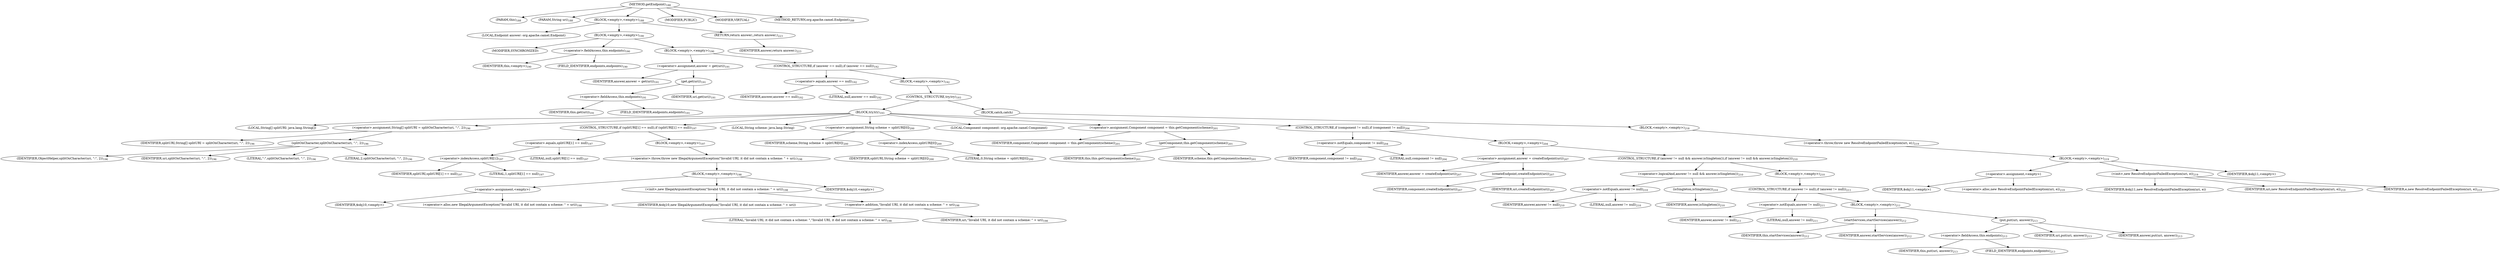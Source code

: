 digraph "getEndpoint" {  
"447" [label = <(METHOD,getEndpoint)<SUB>188</SUB>> ]
"21" [label = <(PARAM,this)<SUB>188</SUB>> ]
"448" [label = <(PARAM,String uri)<SUB>188</SUB>> ]
"449" [label = <(BLOCK,&lt;empty&gt;,&lt;empty&gt;)<SUB>188</SUB>> ]
"450" [label = <(LOCAL,Endpoint answer: org.apache.camel.Endpoint)> ]
"451" [label = <(BLOCK,&lt;empty&gt;,&lt;empty&gt;)<SUB>190</SUB>> ]
"452" [label = <(MODIFIER,SYNCHRONIZED)> ]
"453" [label = <(&lt;operator&gt;.fieldAccess,this.endpoints)<SUB>190</SUB>> ]
"454" [label = <(IDENTIFIER,this,&lt;empty&gt;)<SUB>190</SUB>> ]
"455" [label = <(FIELD_IDENTIFIER,endpoints,endpoints)<SUB>190</SUB>> ]
"456" [label = <(BLOCK,&lt;empty&gt;,&lt;empty&gt;)<SUB>190</SUB>> ]
"457" [label = <(&lt;operator&gt;.assignment,answer = get(uri))<SUB>191</SUB>> ]
"458" [label = <(IDENTIFIER,answer,answer = get(uri))<SUB>191</SUB>> ]
"459" [label = <(get,get(uri))<SUB>191</SUB>> ]
"460" [label = <(&lt;operator&gt;.fieldAccess,this.endpoints)<SUB>191</SUB>> ]
"461" [label = <(IDENTIFIER,this,get(uri))<SUB>191</SUB>> ]
"462" [label = <(FIELD_IDENTIFIER,endpoints,endpoints)<SUB>191</SUB>> ]
"463" [label = <(IDENTIFIER,uri,get(uri))<SUB>191</SUB>> ]
"464" [label = <(CONTROL_STRUCTURE,if (answer == null),if (answer == null))<SUB>192</SUB>> ]
"465" [label = <(&lt;operator&gt;.equals,answer == null)<SUB>192</SUB>> ]
"466" [label = <(IDENTIFIER,answer,answer == null)<SUB>192</SUB>> ]
"467" [label = <(LITERAL,null,answer == null)<SUB>192</SUB>> ]
"468" [label = <(BLOCK,&lt;empty&gt;,&lt;empty&gt;)<SUB>192</SUB>> ]
"469" [label = <(CONTROL_STRUCTURE,try,try)<SUB>193</SUB>> ]
"470" [label = <(BLOCK,try,try)<SUB>193</SUB>> ]
"471" [label = <(LOCAL,String[] splitURI: java.lang.String[])> ]
"472" [label = <(&lt;operator&gt;.assignment,String[] splitURI = splitOnCharacter(uri, &quot;:&quot;, 2))<SUB>196</SUB>> ]
"473" [label = <(IDENTIFIER,splitURI,String[] splitURI = splitOnCharacter(uri, &quot;:&quot;, 2))<SUB>196</SUB>> ]
"474" [label = <(splitOnCharacter,splitOnCharacter(uri, &quot;:&quot;, 2))<SUB>196</SUB>> ]
"475" [label = <(IDENTIFIER,ObjectHelper,splitOnCharacter(uri, &quot;:&quot;, 2))<SUB>196</SUB>> ]
"476" [label = <(IDENTIFIER,uri,splitOnCharacter(uri, &quot;:&quot;, 2))<SUB>196</SUB>> ]
"477" [label = <(LITERAL,&quot;:&quot;,splitOnCharacter(uri, &quot;:&quot;, 2))<SUB>196</SUB>> ]
"478" [label = <(LITERAL,2,splitOnCharacter(uri, &quot;:&quot;, 2))<SUB>196</SUB>> ]
"479" [label = <(CONTROL_STRUCTURE,if (splitURI[1] == null),if (splitURI[1] == null))<SUB>197</SUB>> ]
"480" [label = <(&lt;operator&gt;.equals,splitURI[1] == null)<SUB>197</SUB>> ]
"481" [label = <(&lt;operator&gt;.indexAccess,splitURI[1])<SUB>197</SUB>> ]
"482" [label = <(IDENTIFIER,splitURI,splitURI[1] == null)<SUB>197</SUB>> ]
"483" [label = <(LITERAL,1,splitURI[1] == null)<SUB>197</SUB>> ]
"484" [label = <(LITERAL,null,splitURI[1] == null)<SUB>197</SUB>> ]
"485" [label = <(BLOCK,&lt;empty&gt;,&lt;empty&gt;)<SUB>197</SUB>> ]
"486" [label = <(&lt;operator&gt;.throw,throw new IllegalArgumentException(&quot;Invalid URI, it did not contain a scheme: &quot; + uri);)<SUB>198</SUB>> ]
"487" [label = <(BLOCK,&lt;empty&gt;,&lt;empty&gt;)<SUB>198</SUB>> ]
"488" [label = <(&lt;operator&gt;.assignment,&lt;empty&gt;)> ]
"489" [label = <(IDENTIFIER,$obj10,&lt;empty&gt;)> ]
"490" [label = <(&lt;operator&gt;.alloc,new IllegalArgumentException(&quot;Invalid URI, it did not contain a scheme: &quot; + uri))<SUB>198</SUB>> ]
"491" [label = <(&lt;init&gt;,new IllegalArgumentException(&quot;Invalid URI, it did not contain a scheme: &quot; + uri))<SUB>198</SUB>> ]
"492" [label = <(IDENTIFIER,$obj10,new IllegalArgumentException(&quot;Invalid URI, it did not contain a scheme: &quot; + uri))> ]
"493" [label = <(&lt;operator&gt;.addition,&quot;Invalid URI, it did not contain a scheme: &quot; + uri)<SUB>198</SUB>> ]
"494" [label = <(LITERAL,&quot;Invalid URI, it did not contain a scheme: &quot;,&quot;Invalid URI, it did not contain a scheme: &quot; + uri)<SUB>198</SUB>> ]
"495" [label = <(IDENTIFIER,uri,&quot;Invalid URI, it did not contain a scheme: &quot; + uri)<SUB>198</SUB>> ]
"496" [label = <(IDENTIFIER,$obj10,&lt;empty&gt;)> ]
"497" [label = <(LOCAL,String scheme: java.lang.String)> ]
"498" [label = <(&lt;operator&gt;.assignment,String scheme = splitURI[0])<SUB>200</SUB>> ]
"499" [label = <(IDENTIFIER,scheme,String scheme = splitURI[0])<SUB>200</SUB>> ]
"500" [label = <(&lt;operator&gt;.indexAccess,splitURI[0])<SUB>200</SUB>> ]
"501" [label = <(IDENTIFIER,splitURI,String scheme = splitURI[0])<SUB>200</SUB>> ]
"502" [label = <(LITERAL,0,String scheme = splitURI[0])<SUB>200</SUB>> ]
"503" [label = <(LOCAL,Component component: org.apache.camel.Component)> ]
"504" [label = <(&lt;operator&gt;.assignment,Component component = this.getComponent(scheme))<SUB>201</SUB>> ]
"505" [label = <(IDENTIFIER,component,Component component = this.getComponent(scheme))<SUB>201</SUB>> ]
"506" [label = <(getComponent,this.getComponent(scheme))<SUB>201</SUB>> ]
"20" [label = <(IDENTIFIER,this,this.getComponent(scheme))<SUB>201</SUB>> ]
"507" [label = <(IDENTIFIER,scheme,this.getComponent(scheme))<SUB>201</SUB>> ]
"508" [label = <(CONTROL_STRUCTURE,if (component != null),if (component != null))<SUB>204</SUB>> ]
"509" [label = <(&lt;operator&gt;.notEquals,component != null)<SUB>204</SUB>> ]
"510" [label = <(IDENTIFIER,component,component != null)<SUB>204</SUB>> ]
"511" [label = <(LITERAL,null,component != null)<SUB>204</SUB>> ]
"512" [label = <(BLOCK,&lt;empty&gt;,&lt;empty&gt;)<SUB>204</SUB>> ]
"513" [label = <(&lt;operator&gt;.assignment,answer = createEndpoint(uri))<SUB>207</SUB>> ]
"514" [label = <(IDENTIFIER,answer,answer = createEndpoint(uri))<SUB>207</SUB>> ]
"515" [label = <(createEndpoint,createEndpoint(uri))<SUB>207</SUB>> ]
"516" [label = <(IDENTIFIER,component,createEndpoint(uri))<SUB>207</SUB>> ]
"517" [label = <(IDENTIFIER,uri,createEndpoint(uri))<SUB>207</SUB>> ]
"518" [label = <(CONTROL_STRUCTURE,if (answer != null &amp;&amp; answer.isSingleton()),if (answer != null &amp;&amp; answer.isSingleton()))<SUB>210</SUB>> ]
"519" [label = <(&lt;operator&gt;.logicalAnd,answer != null &amp;&amp; answer.isSingleton())<SUB>210</SUB>> ]
"520" [label = <(&lt;operator&gt;.notEquals,answer != null)<SUB>210</SUB>> ]
"521" [label = <(IDENTIFIER,answer,answer != null)<SUB>210</SUB>> ]
"522" [label = <(LITERAL,null,answer != null)<SUB>210</SUB>> ]
"523" [label = <(isSingleton,isSingleton())<SUB>210</SUB>> ]
"524" [label = <(IDENTIFIER,answer,isSingleton())<SUB>210</SUB>> ]
"525" [label = <(BLOCK,&lt;empty&gt;,&lt;empty&gt;)<SUB>210</SUB>> ]
"526" [label = <(CONTROL_STRUCTURE,if (answer != null),if (answer != null))<SUB>211</SUB>> ]
"527" [label = <(&lt;operator&gt;.notEquals,answer != null)<SUB>211</SUB>> ]
"528" [label = <(IDENTIFIER,answer,answer != null)<SUB>211</SUB>> ]
"529" [label = <(LITERAL,null,answer != null)<SUB>211</SUB>> ]
"530" [label = <(BLOCK,&lt;empty&gt;,&lt;empty&gt;)<SUB>211</SUB>> ]
"531" [label = <(startServices,startServices(answer))<SUB>212</SUB>> ]
"22" [label = <(IDENTIFIER,this,startServices(answer))<SUB>212</SUB>> ]
"532" [label = <(IDENTIFIER,answer,startServices(answer))<SUB>212</SUB>> ]
"533" [label = <(put,put(uri, answer))<SUB>213</SUB>> ]
"534" [label = <(&lt;operator&gt;.fieldAccess,this.endpoints)<SUB>213</SUB>> ]
"535" [label = <(IDENTIFIER,this,put(uri, answer))<SUB>213</SUB>> ]
"536" [label = <(FIELD_IDENTIFIER,endpoints,endpoints)<SUB>213</SUB>> ]
"537" [label = <(IDENTIFIER,uri,put(uri, answer))<SUB>213</SUB>> ]
"538" [label = <(IDENTIFIER,answer,put(uri, answer))<SUB>213</SUB>> ]
"539" [label = <(BLOCK,catch,catch)> ]
"540" [label = <(BLOCK,&lt;empty&gt;,&lt;empty&gt;)<SUB>218</SUB>> ]
"541" [label = <(&lt;operator&gt;.throw,throw new ResolveEndpointFailedException(uri, e);)<SUB>219</SUB>> ]
"542" [label = <(BLOCK,&lt;empty&gt;,&lt;empty&gt;)<SUB>219</SUB>> ]
"543" [label = <(&lt;operator&gt;.assignment,&lt;empty&gt;)> ]
"544" [label = <(IDENTIFIER,$obj11,&lt;empty&gt;)> ]
"545" [label = <(&lt;operator&gt;.alloc,new ResolveEndpointFailedException(uri, e))<SUB>219</SUB>> ]
"546" [label = <(&lt;init&gt;,new ResolveEndpointFailedException(uri, e))<SUB>219</SUB>> ]
"547" [label = <(IDENTIFIER,$obj11,new ResolveEndpointFailedException(uri, e))> ]
"548" [label = <(IDENTIFIER,uri,new ResolveEndpointFailedException(uri, e))<SUB>219</SUB>> ]
"549" [label = <(IDENTIFIER,e,new ResolveEndpointFailedException(uri, e))<SUB>219</SUB>> ]
"550" [label = <(IDENTIFIER,$obj11,&lt;empty&gt;)> ]
"551" [label = <(RETURN,return answer;,return answer;)<SUB>223</SUB>> ]
"552" [label = <(IDENTIFIER,answer,return answer;)<SUB>223</SUB>> ]
"553" [label = <(MODIFIER,PUBLIC)> ]
"554" [label = <(MODIFIER,VIRTUAL)> ]
"555" [label = <(METHOD_RETURN,org.apache.camel.Endpoint)<SUB>188</SUB>> ]
  "447" -> "21" 
  "447" -> "448" 
  "447" -> "449" 
  "447" -> "553" 
  "447" -> "554" 
  "447" -> "555" 
  "449" -> "450" 
  "449" -> "451" 
  "449" -> "551" 
  "451" -> "452" 
  "451" -> "453" 
  "451" -> "456" 
  "453" -> "454" 
  "453" -> "455" 
  "456" -> "457" 
  "456" -> "464" 
  "457" -> "458" 
  "457" -> "459" 
  "459" -> "460" 
  "459" -> "463" 
  "460" -> "461" 
  "460" -> "462" 
  "464" -> "465" 
  "464" -> "468" 
  "465" -> "466" 
  "465" -> "467" 
  "468" -> "469" 
  "469" -> "470" 
  "469" -> "539" 
  "470" -> "471" 
  "470" -> "472" 
  "470" -> "479" 
  "470" -> "497" 
  "470" -> "498" 
  "470" -> "503" 
  "470" -> "504" 
  "470" -> "508" 
  "472" -> "473" 
  "472" -> "474" 
  "474" -> "475" 
  "474" -> "476" 
  "474" -> "477" 
  "474" -> "478" 
  "479" -> "480" 
  "479" -> "485" 
  "480" -> "481" 
  "480" -> "484" 
  "481" -> "482" 
  "481" -> "483" 
  "485" -> "486" 
  "486" -> "487" 
  "487" -> "488" 
  "487" -> "491" 
  "487" -> "496" 
  "488" -> "489" 
  "488" -> "490" 
  "491" -> "492" 
  "491" -> "493" 
  "493" -> "494" 
  "493" -> "495" 
  "498" -> "499" 
  "498" -> "500" 
  "500" -> "501" 
  "500" -> "502" 
  "504" -> "505" 
  "504" -> "506" 
  "506" -> "20" 
  "506" -> "507" 
  "508" -> "509" 
  "508" -> "512" 
  "509" -> "510" 
  "509" -> "511" 
  "512" -> "513" 
  "512" -> "518" 
  "513" -> "514" 
  "513" -> "515" 
  "515" -> "516" 
  "515" -> "517" 
  "518" -> "519" 
  "518" -> "525" 
  "519" -> "520" 
  "519" -> "523" 
  "520" -> "521" 
  "520" -> "522" 
  "523" -> "524" 
  "525" -> "526" 
  "526" -> "527" 
  "526" -> "530" 
  "527" -> "528" 
  "527" -> "529" 
  "530" -> "531" 
  "530" -> "533" 
  "531" -> "22" 
  "531" -> "532" 
  "533" -> "534" 
  "533" -> "537" 
  "533" -> "538" 
  "534" -> "535" 
  "534" -> "536" 
  "539" -> "540" 
  "540" -> "541" 
  "541" -> "542" 
  "542" -> "543" 
  "542" -> "546" 
  "542" -> "550" 
  "543" -> "544" 
  "543" -> "545" 
  "546" -> "547" 
  "546" -> "548" 
  "546" -> "549" 
  "551" -> "552" 
}
